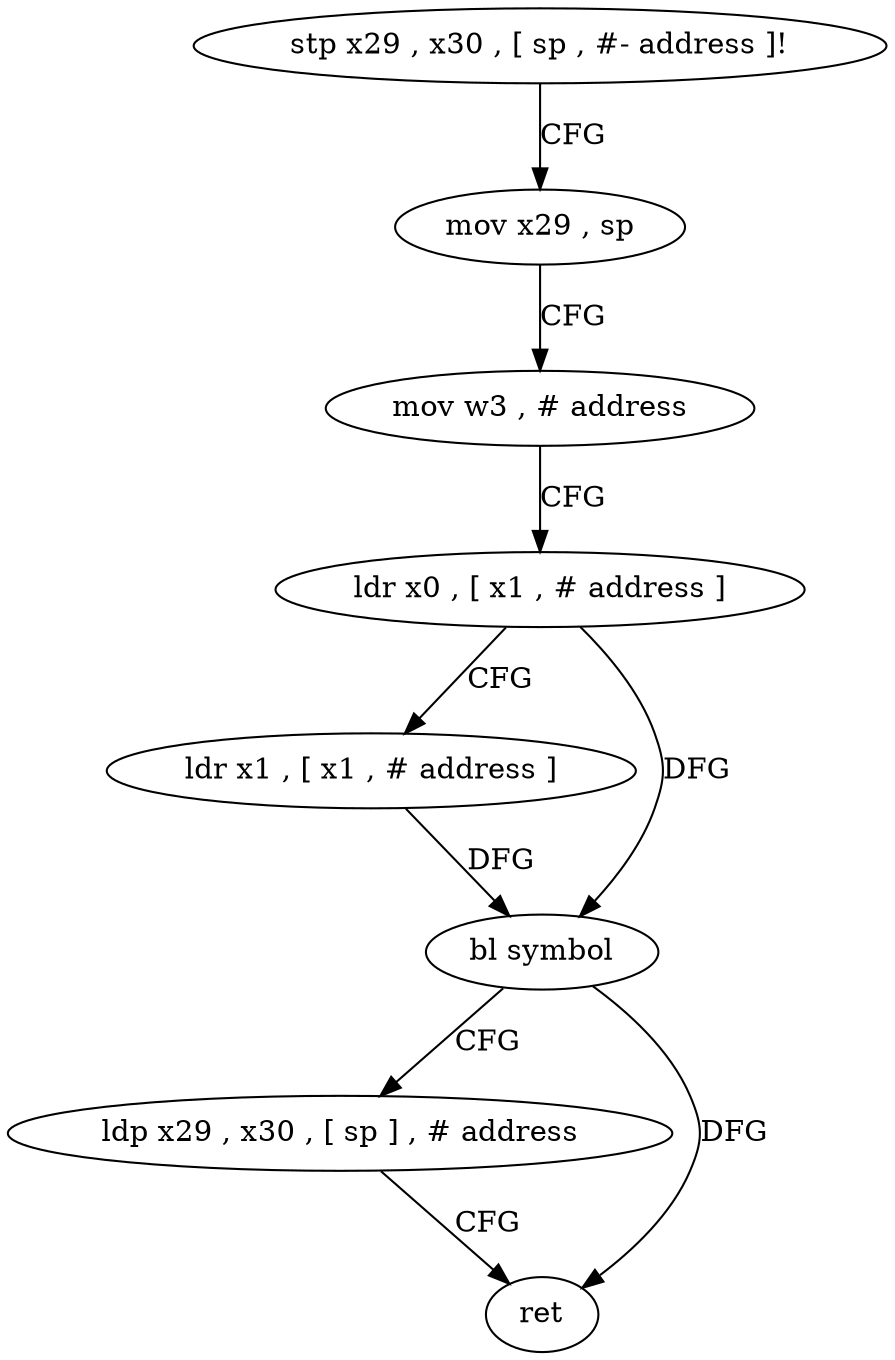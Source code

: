 digraph "func" {
"4213532" [label = "stp x29 , x30 , [ sp , #- address ]!" ]
"4213536" [label = "mov x29 , sp" ]
"4213540" [label = "mov w3 , # address" ]
"4213544" [label = "ldr x0 , [ x1 , # address ]" ]
"4213548" [label = "ldr x1 , [ x1 , # address ]" ]
"4213552" [label = "bl symbol" ]
"4213556" [label = "ldp x29 , x30 , [ sp ] , # address" ]
"4213560" [label = "ret" ]
"4213532" -> "4213536" [ label = "CFG" ]
"4213536" -> "4213540" [ label = "CFG" ]
"4213540" -> "4213544" [ label = "CFG" ]
"4213544" -> "4213548" [ label = "CFG" ]
"4213544" -> "4213552" [ label = "DFG" ]
"4213548" -> "4213552" [ label = "DFG" ]
"4213552" -> "4213556" [ label = "CFG" ]
"4213552" -> "4213560" [ label = "DFG" ]
"4213556" -> "4213560" [ label = "CFG" ]
}
